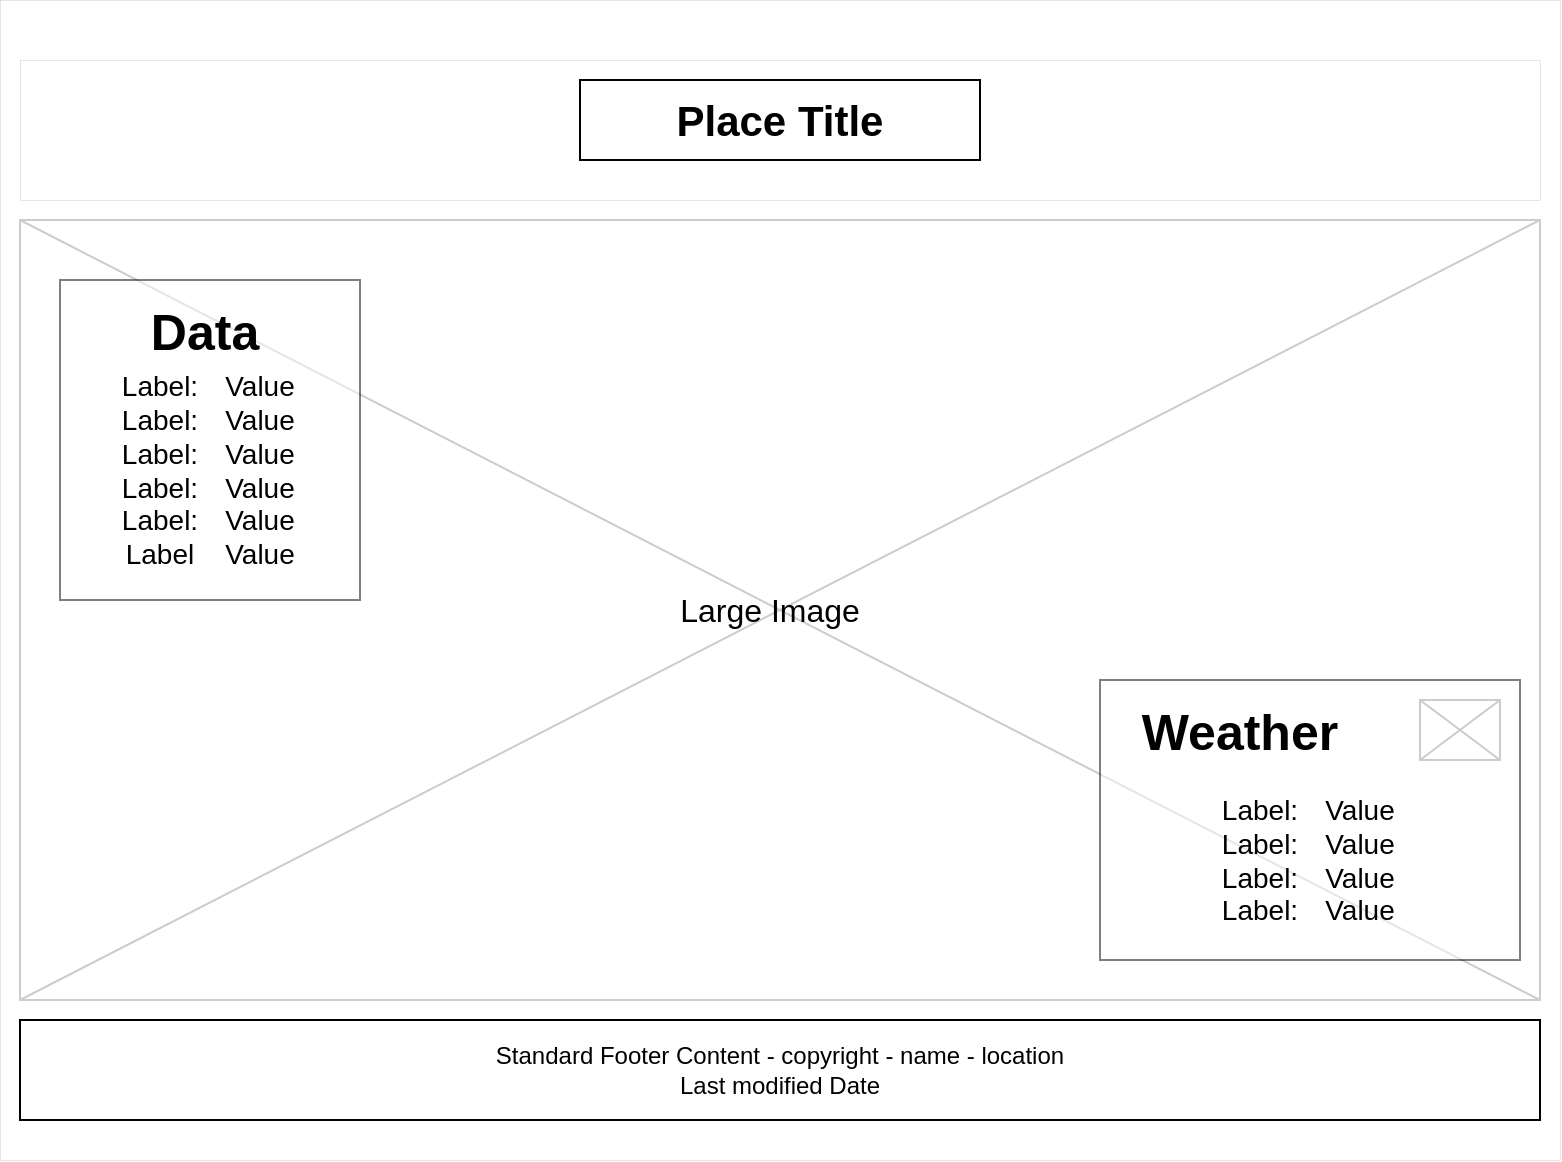 <mxfile version="26.1.1">
  <diagram name="Page-1" id="f1b7ffb7-ca1e-a977-7cf5-a751b3c06c05">
    <mxGraphModel dx="1194" dy="797" grid="1" gridSize="10" guides="1" tooltips="1" connect="1" arrows="1" fold="1" page="1" pageScale="1" pageWidth="826" pageHeight="1169" background="none" math="0" shadow="0">
      <root>
        <mxCell id="0" />
        <mxCell id="1" parent="0" />
        <mxCell id="SzL3PB8wuPm78CsGWgTb-27" value="" style="rounded=0;whiteSpace=wrap;html=1;strokeWidth=0;" parent="1" vertex="1">
          <mxGeometry x="30" y="970" width="780" height="580" as="geometry" />
        </mxCell>
        <mxCell id="SzL3PB8wuPm78CsGWgTb-31" value="" style="verticalLabelPosition=bottom;verticalAlign=top;strokeWidth=1;shape=mxgraph.mockup.graphics.iconGrid;strokeColor=#CCCCCC;gridSize=1,1;" parent="1" vertex="1">
          <mxGeometry x="40" y="1080" width="760" height="390" as="geometry" />
        </mxCell>
        <mxCell id="SzL3PB8wuPm78CsGWgTb-32" value="" style="rounded=0;whiteSpace=wrap;html=1;strokeWidth=1;" parent="1" vertex="1">
          <mxGeometry x="40" y="1480" width="760" height="50" as="geometry" />
        </mxCell>
        <mxCell id="SzL3PB8wuPm78CsGWgTb-33" value="Standard Footer Content - copyright - name - location&lt;div&gt;Last modified Date&lt;/div&gt;" style="text;html=1;align=center;verticalAlign=middle;whiteSpace=wrap;rounded=0;" parent="1" vertex="1">
          <mxGeometry x="80" y="1490" width="680" height="30" as="geometry" />
        </mxCell>
        <mxCell id="SzL3PB8wuPm78CsGWgTb-34" value="" style="rounded=0;whiteSpace=wrap;html=1;strokeWidth=1;opacity=50;" parent="1" vertex="1">
          <mxGeometry x="580" y="1310" width="210" height="140" as="geometry" />
        </mxCell>
        <mxCell id="SzL3PB8wuPm78CsGWgTb-35" value="" style="verticalLabelPosition=bottom;verticalAlign=top;strokeWidth=1;shape=mxgraph.mockup.graphics.iconGrid;strokeColor=#CCCCCC;gridSize=1,1;" parent="1" vertex="1">
          <mxGeometry x="740" y="1320" width="40" height="30" as="geometry" />
        </mxCell>
        <mxCell id="SzL3PB8wuPm78CsGWgTb-36" value="&lt;b&gt;&lt;font style=&quot;font-size: 25px;&quot;&gt;Weather&lt;/font&gt;&lt;/b&gt;" style="text;html=1;align=center;verticalAlign=middle;whiteSpace=wrap;rounded=0;" parent="1" vertex="1">
          <mxGeometry x="590" y="1320" width="120" height="30" as="geometry" />
        </mxCell>
        <mxCell id="SzL3PB8wuPm78CsGWgTb-37" value="&lt;font style=&quot;font-size: 14px;&quot;&gt;Label:&lt;/font&gt;&lt;div&gt;&lt;font style=&quot;font-size: 14px;&quot;&gt;Label:&lt;/font&gt;&lt;/div&gt;&lt;div&gt;&lt;font style=&quot;font-size: 14px;&quot;&gt;Label:&lt;/font&gt;&lt;/div&gt;&lt;div&gt;&lt;font style=&quot;font-size: 14px;&quot;&gt;Label:&lt;/font&gt;&lt;/div&gt;" style="text;html=1;align=center;verticalAlign=middle;whiteSpace=wrap;rounded=0;" parent="1" vertex="1">
          <mxGeometry x="630" y="1360" width="60" height="80" as="geometry" />
        </mxCell>
        <mxCell id="SzL3PB8wuPm78CsGWgTb-38" value="&lt;span style=&quot;font-size: 14px;&quot;&gt;Value&lt;/span&gt;&lt;div&gt;&lt;span style=&quot;font-size: 14px;&quot;&gt;Value&lt;/span&gt;&lt;/div&gt;&lt;div&gt;&lt;span style=&quot;font-size: 14px;&quot;&gt;Value&lt;/span&gt;&lt;/div&gt;&lt;div&gt;&lt;span style=&quot;font-size: 14px;&quot;&gt;Value&lt;/span&gt;&lt;/div&gt;" style="text;html=1;align=center;verticalAlign=middle;whiteSpace=wrap;rounded=0;" parent="1" vertex="1">
          <mxGeometry x="680" y="1360" width="60" height="80" as="geometry" />
        </mxCell>
        <mxCell id="SzL3PB8wuPm78CsGWgTb-42" value="" style="rounded=0;whiteSpace=wrap;html=1;strokeWidth=1;opacity=50;" parent="1" vertex="1">
          <mxGeometry x="60" y="1110" width="150" height="160" as="geometry" />
        </mxCell>
        <mxCell id="SzL3PB8wuPm78CsGWgTb-43" value="&lt;b&gt;&lt;font style=&quot;font-size: 25px;&quot;&gt;Data&lt;/font&gt;&lt;/b&gt;" style="text;html=1;align=center;verticalAlign=middle;whiteSpace=wrap;rounded=0;" parent="1" vertex="1">
          <mxGeometry x="90" y="1120" width="85" height="30" as="geometry" />
        </mxCell>
        <mxCell id="SzL3PB8wuPm78CsGWgTb-44" value="&lt;span style=&quot;font-size: 14px;&quot;&gt;Value&lt;/span&gt;&lt;div&gt;&lt;span style=&quot;font-size: 14px;&quot;&gt;Value&lt;/span&gt;&lt;/div&gt;&lt;div&gt;&lt;span style=&quot;font-size: 14px;&quot;&gt;Value&lt;/span&gt;&lt;/div&gt;&lt;div&gt;&lt;span style=&quot;font-size: 14px;&quot;&gt;Value&lt;/span&gt;&lt;/div&gt;&lt;div&gt;&lt;span style=&quot;font-size: 14px;&quot;&gt;Value&lt;/span&gt;&lt;/div&gt;&lt;div&gt;&lt;span style=&quot;font-size: 14px;&quot;&gt;Value&lt;/span&gt;&lt;/div&gt;" style="text;html=1;align=center;verticalAlign=middle;whiteSpace=wrap;rounded=0;" parent="1" vertex="1">
          <mxGeometry x="130" y="1150" width="60" height="110" as="geometry" />
        </mxCell>
        <mxCell id="SzL3PB8wuPm78CsGWgTb-45" value="&lt;font style=&quot;font-size: 14px;&quot;&gt;Label:&lt;/font&gt;&lt;div&gt;&lt;font style=&quot;font-size: 14px;&quot;&gt;Label:&lt;/font&gt;&lt;/div&gt;&lt;div&gt;&lt;font style=&quot;font-size: 14px;&quot;&gt;Label:&lt;/font&gt;&lt;/div&gt;&lt;div&gt;&lt;font style=&quot;font-size: 14px;&quot;&gt;Label:&lt;/font&gt;&lt;/div&gt;&lt;div&gt;&lt;font style=&quot;font-size: 14px;&quot;&gt;Label:&lt;/font&gt;&lt;/div&gt;&lt;div&gt;&lt;font style=&quot;font-size: 14px;&quot;&gt;Label&lt;/font&gt;&lt;/div&gt;" style="text;html=1;align=center;verticalAlign=middle;whiteSpace=wrap;rounded=0;" parent="1" vertex="1">
          <mxGeometry x="80" y="1155" width="60" height="100" as="geometry" />
        </mxCell>
        <mxCell id="SzL3PB8wuPm78CsGWgTb-46" value="&lt;font style=&quot;font-size: 16px;&quot;&gt;Large Image&lt;/font&gt;" style="text;html=1;align=center;verticalAlign=middle;whiteSpace=wrap;rounded=0;" parent="1" vertex="1">
          <mxGeometry x="330" y="1260" width="170" height="30" as="geometry" />
        </mxCell>
        <mxCell id="if2rmZ8oqYuY2wn9cHF9-14" value="" style="rounded=0;whiteSpace=wrap;html=1;strokeWidth=0;" vertex="1" parent="1">
          <mxGeometry x="40" y="1000" width="760" height="70" as="geometry" />
        </mxCell>
        <mxCell id="if2rmZ8oqYuY2wn9cHF9-15" value="" style="rounded=0;whiteSpace=wrap;html=1;strokeWidth=1;" vertex="1" parent="1">
          <mxGeometry x="320" y="1010" width="200" height="40" as="geometry" />
        </mxCell>
        <mxCell id="if2rmZ8oqYuY2wn9cHF9-16" value="&lt;b&gt;&lt;font style=&quot;font-size: 21px;&quot;&gt;Place Title&lt;/font&gt;&lt;/b&gt;" style="text;html=1;align=center;verticalAlign=middle;whiteSpace=wrap;rounded=0;" vertex="1" parent="1">
          <mxGeometry x="330" y="1015" width="180" height="30" as="geometry" />
        </mxCell>
      </root>
    </mxGraphModel>
  </diagram>
</mxfile>
